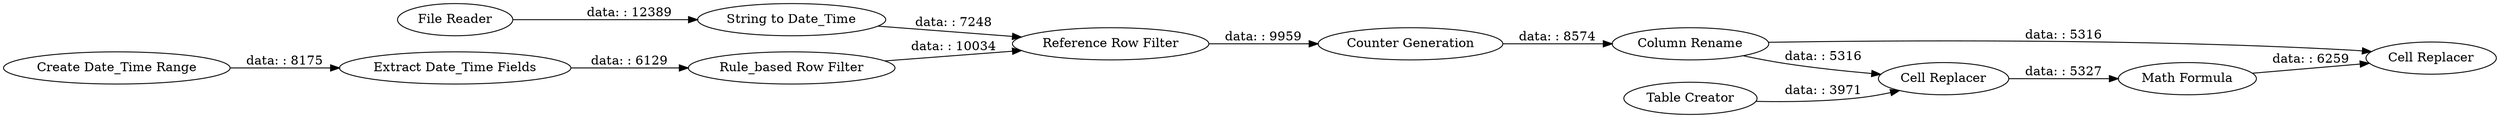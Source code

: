 digraph {
	"3922121368215328438_165" [label="File Reader"]
	"3922121368215328438_238" [label="Cell Replacer"]
	"3922121368215328438_228" [label="Counter Generation"]
	"3922121368215328438_229" [label="Extract Date_Time Fields"]
	"3922121368215328438_240" [label="Column Rename"]
	"3922121368215328438_230" [label="Rule_based Row Filter"]
	"3922121368215328438_233" [label="Cell Replacer"]
	"3922121368215328438_236" [label="Math Formula"]
	"3922121368215328438_166" [label="String to Date_Time"]
	"3922121368215328438_227" [label="Create Date_Time Range"]
	"3922121368215328438_239" [label="Table Creator"]
	"3922121368215328438_241" [label="Reference Row Filter"]
	"3922121368215328438_166" -> "3922121368215328438_241" [label="data: : 7248"]
	"3922121368215328438_233" -> "3922121368215328438_236" [label="data: : 5327"]
	"3922121368215328438_228" -> "3922121368215328438_240" [label="data: : 8574"]
	"3922121368215328438_227" -> "3922121368215328438_229" [label="data: : 8175"]
	"3922121368215328438_165" -> "3922121368215328438_166" [label="data: : 12389"]
	"3922121368215328438_241" -> "3922121368215328438_228" [label="data: : 9959"]
	"3922121368215328438_236" -> "3922121368215328438_238" [label="data: : 6259"]
	"3922121368215328438_229" -> "3922121368215328438_230" [label="data: : 6129"]
	"3922121368215328438_240" -> "3922121368215328438_238" [label="data: : 5316"]
	"3922121368215328438_230" -> "3922121368215328438_241" [label="data: : 10034"]
	"3922121368215328438_239" -> "3922121368215328438_233" [label="data: : 3971"]
	"3922121368215328438_240" -> "3922121368215328438_233" [label="data: : 5316"]
	rankdir=LR
}
